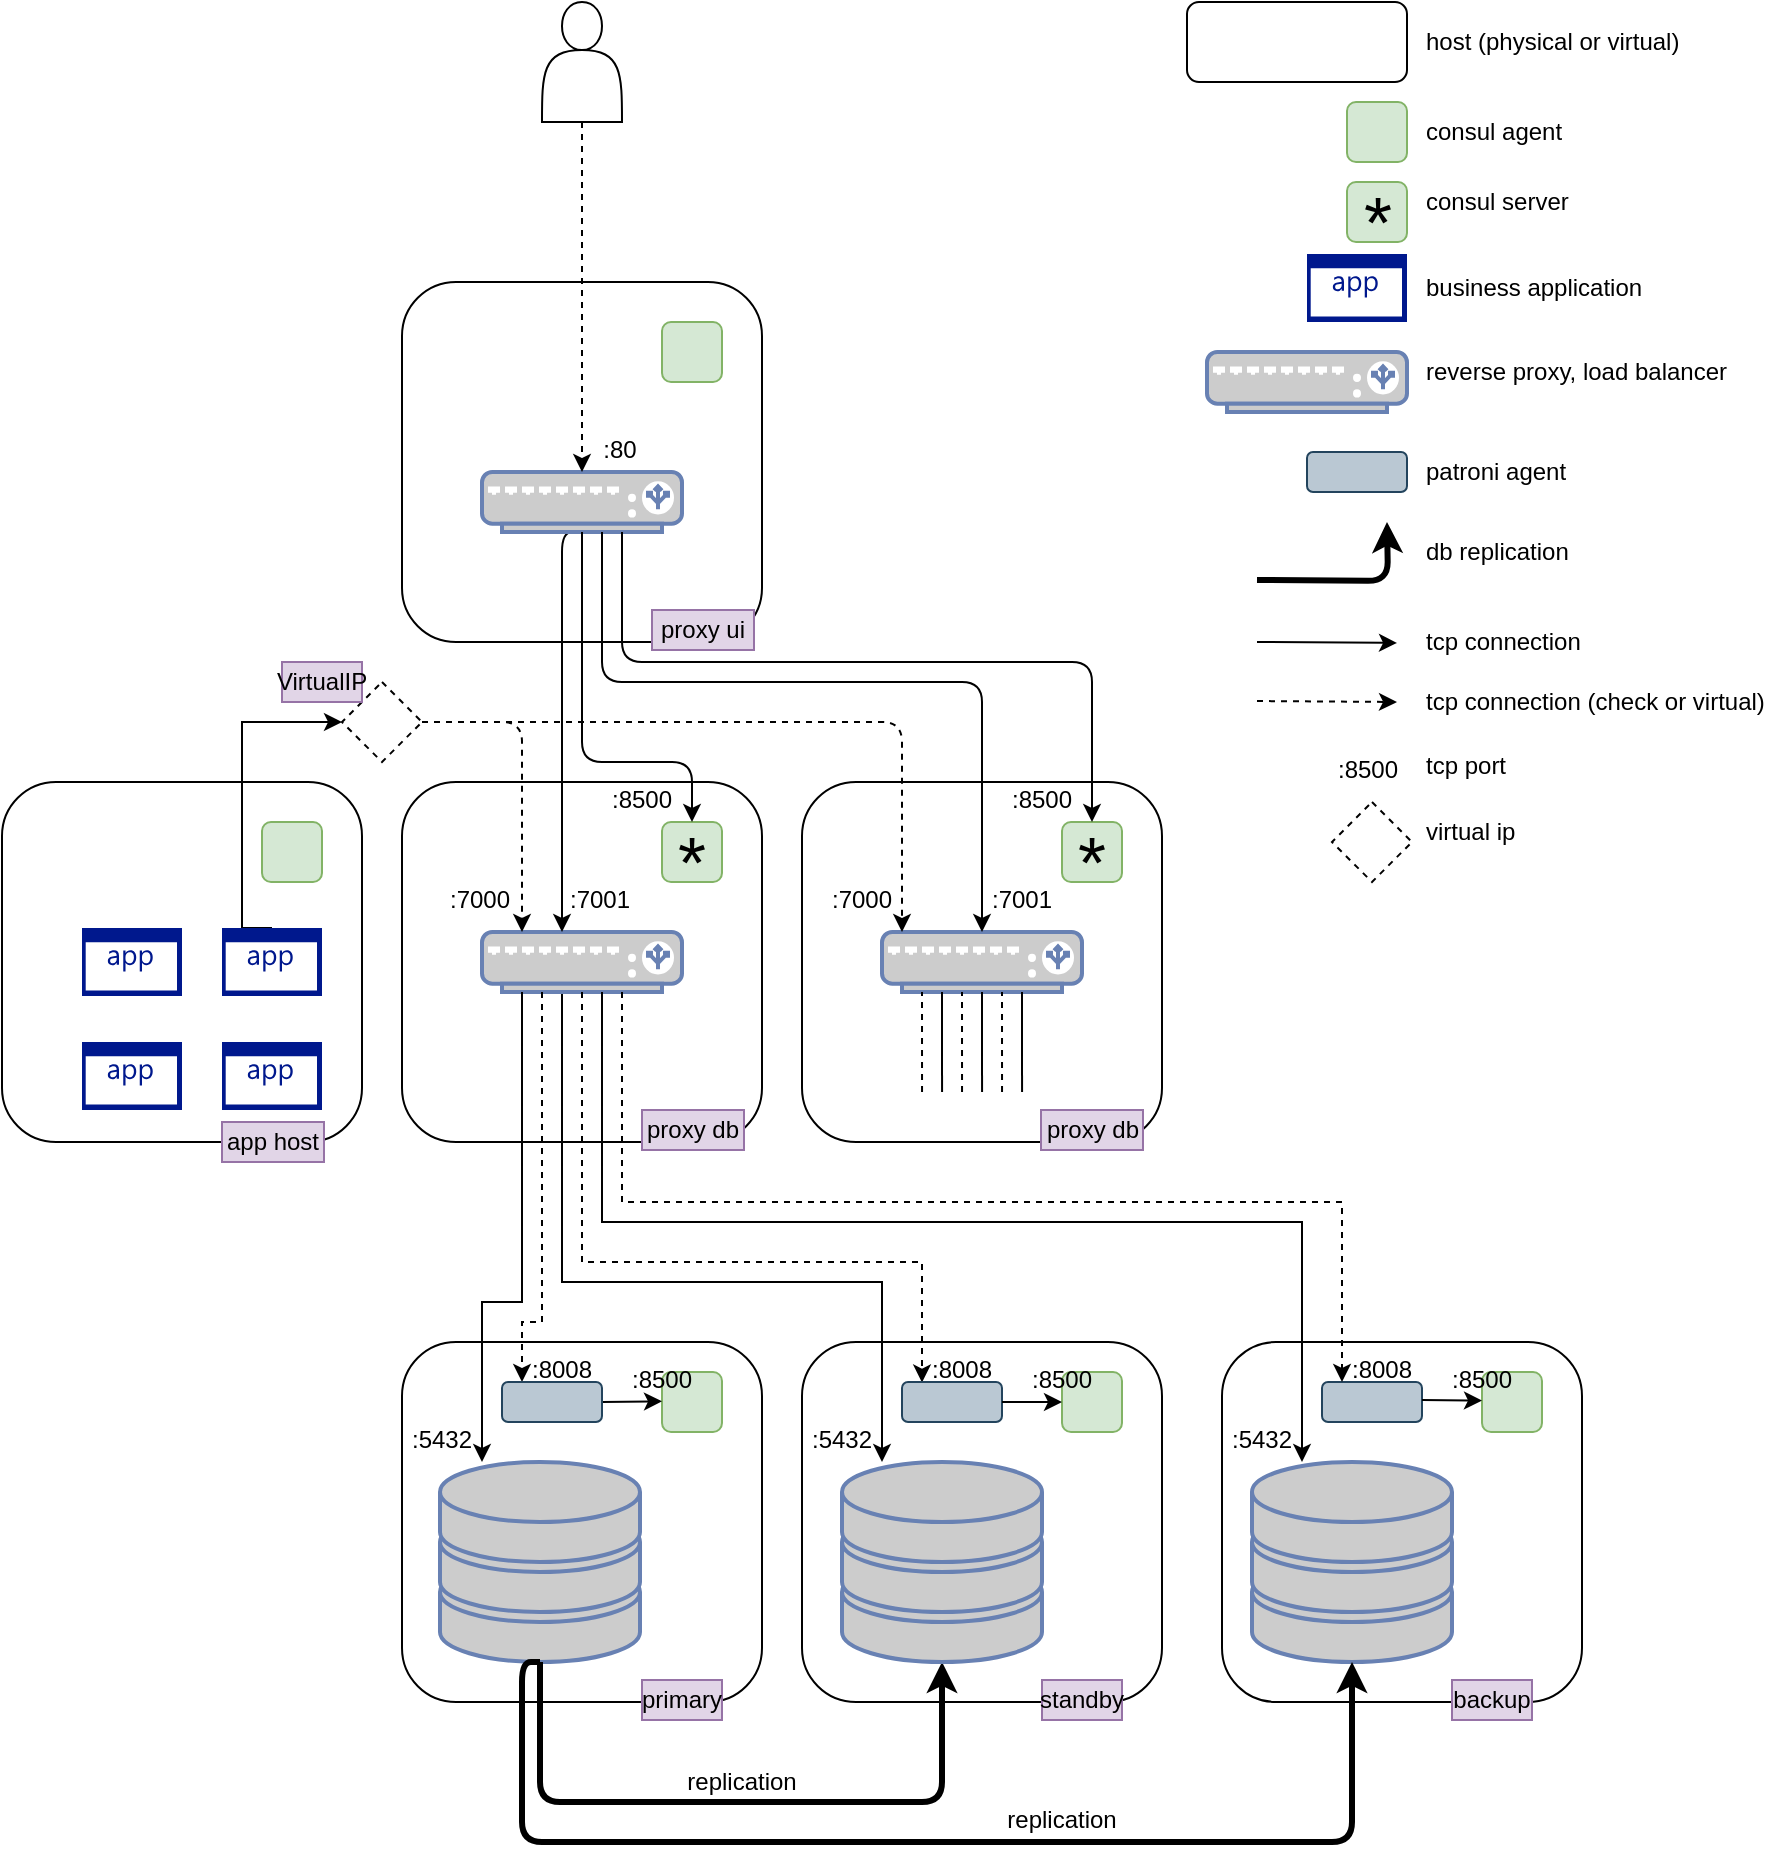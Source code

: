 <mxfile version="13.2.1" type="github">
  <diagram name="Page-1" id="bfe91b75-5d2c-26a0-9c1d-138518896778">
    <mxGraphModel dx="1892" dy="1180" grid="1" gridSize="10" guides="1" tooltips="1" connect="1" arrows="1" fold="1" page="1" pageScale="1" pageWidth="1100" pageHeight="850" background="#ffffff" math="0" shadow="0">
      <root>
        <mxCell id="0" />
        <mxCell id="1" parent="0" />
        <mxCell id="Ll7NFRcKtgWp0UhdgGWS-8" value="" style="rounded=1;whiteSpace=wrap;html=1;" parent="1" vertex="1">
          <mxGeometry x="250" y="440" width="180" height="180" as="geometry" />
        </mxCell>
        <mxCell id="Ll7NFRcKtgWp0UhdgGWS-7" value="" style="rounded=1;whiteSpace=wrap;html=1;" parent="1" vertex="1">
          <mxGeometry x="660" y="720" width="180" height="180" as="geometry" />
        </mxCell>
        <mxCell id="Ll7NFRcKtgWp0UhdgGWS-6" value="" style="rounded=1;whiteSpace=wrap;html=1;" parent="1" vertex="1">
          <mxGeometry x="450" y="720" width="180" height="180" as="geometry" />
        </mxCell>
        <mxCell id="Ll7NFRcKtgWp0UhdgGWS-5" value="" style="rounded=1;whiteSpace=wrap;html=1;" parent="1" vertex="1">
          <mxGeometry x="250" y="720" width="180" height="180" as="geometry" />
        </mxCell>
        <mxCell id="7c3789c024ecab99-57" value="" style="fontColor=#0066CC;verticalAlign=top;verticalLabelPosition=bottom;labelPosition=center;align=center;html=1;fillColor=#CCCCCC;strokeColor=#6881B3;gradientColor=none;gradientDirection=north;strokeWidth=2;shape=mxgraph.networks.storage;rounded=0;shadow=0;comic=0;" parent="1" vertex="1">
          <mxGeometry x="269" y="780" width="100" height="100" as="geometry" />
        </mxCell>
        <mxCell id="7c3789c024ecab99-75" style="edgeStyle=orthogonalEdgeStyle;html=1;labelBackgroundColor=none;endArrow=classic;endFill=1;strokeWidth=3;fontFamily=Verdana;fontSize=28;fontColor=#6881B3;entryX=0.5;entryY=1;entryDx=0;entryDy=0;entryPerimeter=0;exitX=0.5;exitY=1;exitDx=0;exitDy=0;exitPerimeter=0;" parent="1" source="7c3789c024ecab99-57" target="Ll7NFRcKtgWp0UhdgGWS-1" edge="1">
          <mxGeometry relative="1" as="geometry">
            <mxPoint x="1300" y="900" as="targetPoint" />
            <Array as="points">
              <mxPoint x="340" y="950" />
              <mxPoint x="540" y="950" />
            </Array>
            <mxPoint x="830" y="1692" as="sourcePoint" />
          </mxGeometry>
        </mxCell>
        <mxCell id="Ll7NFRcKtgWp0UhdgGWS-1" value="" style="fontColor=#0066CC;verticalAlign=top;verticalLabelPosition=bottom;labelPosition=center;align=center;html=1;fillColor=#CCCCCC;strokeColor=#6881B3;gradientColor=none;gradientDirection=north;strokeWidth=2;shape=mxgraph.networks.storage;rounded=0;shadow=0;comic=0;" parent="1" vertex="1">
          <mxGeometry x="470" y="780" width="100" height="100" as="geometry" />
        </mxCell>
        <mxCell id="Ll7NFRcKtgWp0UhdgGWS-2" value="" style="fontColor=#0066CC;verticalAlign=top;verticalLabelPosition=bottom;labelPosition=center;align=center;html=1;fillColor=#CCCCCC;strokeColor=#6881B3;gradientColor=none;gradientDirection=north;strokeWidth=2;shape=mxgraph.networks.storage;rounded=0;shadow=0;comic=0;" parent="1" vertex="1">
          <mxGeometry x="675" y="780" width="100" height="100" as="geometry" />
        </mxCell>
        <mxCell id="Ll7NFRcKtgWp0UhdgGWS-3" style="edgeStyle=orthogonalEdgeStyle;html=1;labelBackgroundColor=none;endArrow=classic;endFill=1;strokeWidth=3;fontFamily=Verdana;fontSize=28;fontColor=#6881B3;entryX=0.5;entryY=1;entryDx=0;entryDy=0;entryPerimeter=0;exitX=0.5;exitY=1;exitDx=0;exitDy=0;exitPerimeter=0;startArrow=none;startFill=0;" parent="1" source="7c3789c024ecab99-57" target="Ll7NFRcKtgWp0UhdgGWS-2" edge="1">
          <mxGeometry relative="1" as="geometry">
            <mxPoint x="550" y="890" as="targetPoint" />
            <Array as="points">
              <mxPoint x="310" y="880" />
              <mxPoint x="310" y="970" />
              <mxPoint x="725" y="970" />
            </Array>
            <mxPoint x="350" y="890" as="sourcePoint" />
          </mxGeometry>
        </mxCell>
        <mxCell id="Ll7NFRcKtgWp0UhdgGWS-11" value="" style="edgeStyle=orthogonalEdgeStyle;rounded=0;orthogonalLoop=1;jettySize=auto;html=1;startArrow=none;startFill=0;endArrow=classic;endFill=1;" parent="1" source="Ll7NFRcKtgWp0UhdgGWS-4" edge="1">
          <mxGeometry relative="1" as="geometry">
            <mxPoint x="490" y="780" as="targetPoint" />
            <Array as="points">
              <mxPoint x="330" y="690" />
              <mxPoint x="490" y="690" />
            </Array>
          </mxGeometry>
        </mxCell>
        <mxCell id="Ll7NFRcKtgWp0UhdgGWS-4" value="" style="fontColor=#0066CC;verticalAlign=top;verticalLabelPosition=bottom;labelPosition=center;align=center;html=1;outlineConnect=0;fillColor=#CCCCCC;strokeColor=#6881B3;gradientColor=none;gradientDirection=north;strokeWidth=2;shape=mxgraph.networks.load_balancer;" parent="1" vertex="1">
          <mxGeometry x="290" y="515" width="100" height="30" as="geometry" />
        </mxCell>
        <mxCell id="Ll7NFRcKtgWp0UhdgGWS-12" value="" style="rounded=1;whiteSpace=wrap;html=1;" parent="1" vertex="1">
          <mxGeometry x="450" y="440" width="180" height="180" as="geometry" />
        </mxCell>
        <mxCell id="Ll7NFRcKtgWp0UhdgGWS-14" value="" style="edgeStyle=orthogonalEdgeStyle;rounded=0;orthogonalLoop=1;jettySize=auto;html=1;startArrow=none;startFill=0;endArrow=classic;endFill=1;entryX=0.208;entryY=0.016;entryDx=0;entryDy=0;dashed=1;entryPerimeter=0;" parent="1" source="Ll7NFRcKtgWp0UhdgGWS-4" target="Ll7NFRcKtgWp0UhdgGWS-15" edge="1">
          <mxGeometry relative="1" as="geometry">
            <mxPoint x="350.0" y="510" as="sourcePoint" />
            <mxPoint x="520.0" y="790" as="targetPoint" />
            <Array as="points">
              <mxPoint x="340" y="680" />
              <mxPoint x="510" y="680" />
              <mxPoint x="510" y="740" />
            </Array>
          </mxGeometry>
        </mxCell>
        <mxCell id="Ll7NFRcKtgWp0UhdgGWS-15" value="" style="rounded=1;whiteSpace=wrap;html=1;fillColor=#bac8d3;strokeColor=#23445d;" parent="1" vertex="1">
          <mxGeometry x="500" y="740" width="50" height="20" as="geometry" />
        </mxCell>
        <mxCell id="Ll7NFRcKtgWp0UhdgGWS-17" value="" style="rounded=1;whiteSpace=wrap;html=1;fillColor=#d5e8d4;strokeColor=#82b366;" parent="1" vertex="1">
          <mxGeometry x="580" y="735" width="30" height="30" as="geometry" />
        </mxCell>
        <mxCell id="Ll7NFRcKtgWp0UhdgGWS-18" value="" style="rounded=1;whiteSpace=wrap;html=1;fillColor=#d5e8d4;strokeColor=#82b366;" parent="1" vertex="1">
          <mxGeometry x="580" y="460" width="30" height="30" as="geometry" />
        </mxCell>
        <mxCell id="Ll7NFRcKtgWp0UhdgGWS-19" value="" style="rounded=1;whiteSpace=wrap;html=1;fillColor=#d5e8d4;strokeColor=#82b366;" parent="1" vertex="1">
          <mxGeometry x="380" y="460" width="30" height="30" as="geometry" />
        </mxCell>
        <mxCell id="Ll7NFRcKtgWp0UhdgGWS-20" value="" style="rounded=1;whiteSpace=wrap;html=1;fillColor=#d5e8d4;strokeColor=#82b366;" parent="1" vertex="1">
          <mxGeometry x="380" y="735" width="30" height="30" as="geometry" />
        </mxCell>
        <mxCell id="Ll7NFRcKtgWp0UhdgGWS-21" value="" style="rounded=1;whiteSpace=wrap;html=1;fillColor=#d5e8d4;strokeColor=#82b366;" parent="1" vertex="1">
          <mxGeometry x="790" y="735" width="30" height="30" as="geometry" />
        </mxCell>
        <mxCell id="Ll7NFRcKtgWp0UhdgGWS-22" value="" style="endArrow=classic;html=1;exitX=1;exitY=0.5;exitDx=0;exitDy=0;entryX=0;entryY=0.5;entryDx=0;entryDy=0;" parent="1" source="Ll7NFRcKtgWp0UhdgGWS-15" target="Ll7NFRcKtgWp0UhdgGWS-17" edge="1">
          <mxGeometry width="50" height="50" relative="1" as="geometry">
            <mxPoint x="530" y="720" as="sourcePoint" />
            <mxPoint x="580" y="670" as="targetPoint" />
          </mxGeometry>
        </mxCell>
        <mxCell id="Ll7NFRcKtgWp0UhdgGWS-23" value="" style="rounded=1;whiteSpace=wrap;html=1;" parent="1" vertex="1">
          <mxGeometry x="250" y="190" width="180" height="180" as="geometry" />
        </mxCell>
        <mxCell id="Ll7NFRcKtgWp0UhdgGWS-26" style="edgeStyle=orthogonalEdgeStyle;rounded=1;orthogonalLoop=1;jettySize=auto;html=1;exitX=0.5;exitY=1;exitDx=0;exitDy=0;exitPerimeter=0;startArrow=none;startFill=0;endArrow=classic;endFill=1;" parent="1" source="Ll7NFRcKtgWp0UhdgGWS-24" target="Ll7NFRcKtgWp0UhdgGWS-4" edge="1">
          <mxGeometry relative="1" as="geometry">
            <Array as="points">
              <mxPoint x="330" y="315" />
            </Array>
          </mxGeometry>
        </mxCell>
        <mxCell id="Ll7NFRcKtgWp0UhdgGWS-24" value="" style="fontColor=#0066CC;verticalAlign=top;verticalLabelPosition=bottom;labelPosition=center;align=center;html=1;outlineConnect=0;fillColor=#CCCCCC;strokeColor=#6881B3;gradientColor=none;gradientDirection=north;strokeWidth=2;shape=mxgraph.networks.load_balancer;" parent="1" vertex="1">
          <mxGeometry x="290" y="285" width="100" height="30" as="geometry" />
        </mxCell>
        <mxCell id="Ll7NFRcKtgWp0UhdgGWS-25" value="" style="rounded=1;whiteSpace=wrap;html=1;fillColor=#d5e8d4;strokeColor=#82b366;" parent="1" vertex="1">
          <mxGeometry x="380" y="210" width="30" height="30" as="geometry" />
        </mxCell>
        <mxCell id="Ll7NFRcKtgWp0UhdgGWS-27" style="edgeStyle=orthogonalEdgeStyle;rounded=1;orthogonalLoop=1;jettySize=auto;html=1;startArrow=none;startFill=0;endArrow=classic;endFill=1;entryX=0.5;entryY=0;entryDx=0;entryDy=0;" parent="1" source="Ll7NFRcKtgWp0UhdgGWS-24" target="Ll7NFRcKtgWp0UhdgGWS-19" edge="1">
          <mxGeometry relative="1" as="geometry">
            <mxPoint x="350" y="325" as="sourcePoint" />
            <mxPoint x="350" y="545" as="targetPoint" />
            <Array as="points">
              <mxPoint x="340" y="430" />
              <mxPoint x="395" y="430" />
            </Array>
          </mxGeometry>
        </mxCell>
        <mxCell id="Ll7NFRcKtgWp0UhdgGWS-28" style="edgeStyle=orthogonalEdgeStyle;rounded=1;orthogonalLoop=1;jettySize=auto;html=1;startArrow=none;startFill=0;endArrow=classic;endFill=1;entryX=0.5;entryY=0;entryDx=0;entryDy=0;" parent="1" source="Ll7NFRcKtgWp0UhdgGWS-24" target="Ll7NFRcKtgWp0UhdgGWS-18" edge="1">
          <mxGeometry relative="1" as="geometry">
            <mxPoint x="350.059" y="325" as="sourcePoint" />
            <mxPoint x="405" y="470" as="targetPoint" />
            <Array as="points">
              <mxPoint x="360" y="380" />
              <mxPoint x="595" y="380" />
            </Array>
          </mxGeometry>
        </mxCell>
        <mxCell id="Ll7NFRcKtgWp0UhdgGWS-30" value="" style="rounded=1;whiteSpace=wrap;html=1;fillColor=#bac8d3;strokeColor=#23445d;" parent="1" vertex="1">
          <mxGeometry x="710" y="740" width="50" height="20" as="geometry" />
        </mxCell>
        <mxCell id="Ll7NFRcKtgWp0UhdgGWS-31" value="" style="edgeStyle=orthogonalEdgeStyle;rounded=0;orthogonalLoop=1;jettySize=auto;html=1;startArrow=none;startFill=0;endArrow=classic;endFill=1;dashed=1;" parent="1" source="Ll7NFRcKtgWp0UhdgGWS-4" edge="1">
          <mxGeometry relative="1" as="geometry">
            <mxPoint x="370" y="575" as="sourcePoint" />
            <mxPoint x="310" y="740" as="targetPoint" />
            <Array as="points">
              <mxPoint x="320" y="710" />
              <mxPoint x="310" y="710" />
              <mxPoint x="310" y="740" />
            </Array>
          </mxGeometry>
        </mxCell>
        <mxCell id="Ll7NFRcKtgWp0UhdgGWS-32" value="" style="edgeStyle=orthogonalEdgeStyle;rounded=0;orthogonalLoop=1;jettySize=auto;html=1;startArrow=none;startFill=0;endArrow=classic;endFill=1;" parent="1" source="Ll7NFRcKtgWp0UhdgGWS-4" edge="1">
          <mxGeometry relative="1" as="geometry">
            <mxPoint x="320" y="575" as="sourcePoint" />
            <mxPoint x="290" y="780" as="targetPoint" />
            <Array as="points">
              <mxPoint x="310" y="700" />
              <mxPoint x="290" y="700" />
            </Array>
          </mxGeometry>
        </mxCell>
        <mxCell id="Ll7NFRcKtgWp0UhdgGWS-33" value="" style="edgeStyle=orthogonalEdgeStyle;rounded=0;orthogonalLoop=1;jettySize=auto;html=1;startArrow=none;startFill=0;endArrow=classic;endFill=1;dashed=1;" parent="1" source="Ll7NFRcKtgWp0UhdgGWS-4" edge="1">
          <mxGeometry relative="1" as="geometry">
            <mxPoint x="350" y="575" as="sourcePoint" />
            <mxPoint x="720" y="740" as="targetPoint" />
            <Array as="points">
              <mxPoint x="360" y="650" />
              <mxPoint x="720" y="650" />
            </Array>
          </mxGeometry>
        </mxCell>
        <mxCell id="Ll7NFRcKtgWp0UhdgGWS-34" value="" style="edgeStyle=orthogonalEdgeStyle;rounded=0;orthogonalLoop=1;jettySize=auto;html=1;startArrow=none;startFill=0;endArrow=classic;endFill=1;" parent="1" source="Ll7NFRcKtgWp0UhdgGWS-4" edge="1">
          <mxGeometry relative="1" as="geometry">
            <mxPoint x="360" y="575" as="sourcePoint" />
            <mxPoint x="700" y="780" as="targetPoint" />
            <Array as="points">
              <mxPoint x="350" y="660" />
              <mxPoint x="700" y="660" />
            </Array>
          </mxGeometry>
        </mxCell>
        <mxCell id="Ll7NFRcKtgWp0UhdgGWS-35" value="" style="fontColor=#0066CC;verticalAlign=top;verticalLabelPosition=bottom;labelPosition=center;align=center;html=1;outlineConnect=0;fillColor=#CCCCCC;strokeColor=#6881B3;gradientColor=none;gradientDirection=north;strokeWidth=2;shape=mxgraph.networks.load_balancer;" parent="1" vertex="1">
          <mxGeometry x="490" y="515" width="100" height="30" as="geometry" />
        </mxCell>
        <mxCell id="Ll7NFRcKtgWp0UhdgGWS-36" style="edgeStyle=orthogonalEdgeStyle;rounded=1;orthogonalLoop=1;jettySize=auto;html=1;startArrow=none;startFill=0;endArrow=classic;endFill=1;" parent="1" source="Ll7NFRcKtgWp0UhdgGWS-24" edge="1">
          <mxGeometry relative="1" as="geometry">
            <mxPoint x="370" y="325" as="sourcePoint" />
            <mxPoint x="540" y="515" as="targetPoint" />
            <Array as="points">
              <mxPoint x="350" y="390" />
              <mxPoint x="540" y="390" />
              <mxPoint x="540" y="515" />
            </Array>
          </mxGeometry>
        </mxCell>
        <mxCell id="Ll7NFRcKtgWp0UhdgGWS-37" value="" style="rounded=1;whiteSpace=wrap;html=1;fillColor=#d5e8d4;strokeColor=#82b366;" parent="1" vertex="1">
          <mxGeometry x="722.5" y="100" width="30" height="30" as="geometry" />
        </mxCell>
        <mxCell id="Ll7NFRcKtgWp0UhdgGWS-38" value="*" style="text;html=1;strokeColor=none;fillColor=none;align=center;verticalAlign=middle;whiteSpace=wrap;rounded=0;fontSize=36;" parent="1" vertex="1">
          <mxGeometry x="375" y="470" width="40" height="20" as="geometry" />
        </mxCell>
        <mxCell id="Ll7NFRcKtgWp0UhdgGWS-39" value="*" style="text;html=1;strokeColor=none;fillColor=none;align=center;verticalAlign=middle;whiteSpace=wrap;rounded=0;fontSize=36;" parent="1" vertex="1">
          <mxGeometry x="575" y="470" width="40" height="20" as="geometry" />
        </mxCell>
        <mxCell id="Ll7NFRcKtgWp0UhdgGWS-40" value="" style="rounded=1;whiteSpace=wrap;html=1;fillColor=#d5e8d4;strokeColor=#82b366;" parent="1" vertex="1">
          <mxGeometry x="722.5" y="140" width="30" height="30" as="geometry" />
        </mxCell>
        <mxCell id="Ll7NFRcKtgWp0UhdgGWS-41" value="*" style="text;html=1;strokeColor=none;fillColor=none;align=center;verticalAlign=middle;whiteSpace=wrap;rounded=0;fontSize=36;" parent="1" vertex="1">
          <mxGeometry x="717.5" y="150" width="40" height="20" as="geometry" />
        </mxCell>
        <mxCell id="Ll7NFRcKtgWp0UhdgGWS-42" value="" style="fontColor=#0066CC;verticalAlign=top;verticalLabelPosition=bottom;labelPosition=center;align=center;html=1;outlineConnect=0;fillColor=#CCCCCC;strokeColor=#6881B3;gradientColor=none;gradientDirection=north;strokeWidth=2;shape=mxgraph.networks.load_balancer;" parent="1" vertex="1">
          <mxGeometry x="652.5" y="225" width="100" height="30" as="geometry" />
        </mxCell>
        <mxCell id="Ll7NFRcKtgWp0UhdgGWS-43" value="" style="rounded=1;whiteSpace=wrap;html=1;fillColor=#bac8d3;strokeColor=#23445d;" parent="1" vertex="1">
          <mxGeometry x="702.5" y="275" width="50" height="20" as="geometry" />
        </mxCell>
        <mxCell id="Ll7NFRcKtgWp0UhdgGWS-45" value="&lt;font style=&quot;font-size: 12px&quot;&gt;:5432&lt;/font&gt;" style="text;html=1;strokeColor=none;fillColor=none;align=center;verticalAlign=middle;whiteSpace=wrap;rounded=0;fontSize=36;" parent="1" vertex="1">
          <mxGeometry x="250" y="750" width="40" height="20" as="geometry" />
        </mxCell>
        <mxCell id="Ll7NFRcKtgWp0UhdgGWS-46" value="&lt;font style=&quot;font-size: 12px&quot;&gt;:8008&lt;/font&gt;" style="text;html=1;strokeColor=none;fillColor=none;align=center;verticalAlign=middle;whiteSpace=wrap;rounded=0;fontSize=36;" parent="1" vertex="1">
          <mxGeometry x="310" y="715" width="40" height="20" as="geometry" />
        </mxCell>
        <mxCell id="Ll7NFRcKtgWp0UhdgGWS-47" value="&lt;font style=&quot;font-size: 12px&quot;&gt;:7000&lt;/font&gt;" style="text;html=1;strokeColor=none;fillColor=none;align=center;verticalAlign=middle;whiteSpace=wrap;rounded=0;fontSize=36;" parent="1" vertex="1">
          <mxGeometry x="269" y="480" width="40" height="20" as="geometry" />
        </mxCell>
        <mxCell id="Ll7NFRcKtgWp0UhdgGWS-48" value="&lt;font style=&quot;font-size: 12px&quot;&gt;:8500&lt;/font&gt;" style="text;html=1;strokeColor=none;fillColor=none;align=center;verticalAlign=middle;whiteSpace=wrap;rounded=0;fontSize=36;" parent="1" vertex="1">
          <mxGeometry x="350" y="425" width="40" height="30" as="geometry" />
        </mxCell>
        <mxCell id="Ll7NFRcKtgWp0UhdgGWS-49" value="&lt;font style=&quot;font-size: 12px&quot;&gt;:8500&lt;/font&gt;" style="text;html=1;strokeColor=none;fillColor=none;align=center;verticalAlign=middle;whiteSpace=wrap;rounded=0;fontSize=36;" parent="1" vertex="1">
          <mxGeometry x="560" y="720" width="40" height="20" as="geometry" />
        </mxCell>
        <mxCell id="Ll7NFRcKtgWp0UhdgGWS-51" style="edgeStyle=orthogonalEdgeStyle;rounded=0;orthogonalLoop=1;jettySize=auto;html=1;exitX=0.5;exitY=1;exitDx=0;exitDy=0;entryX=0.5;entryY=0;entryDx=0;entryDy=0;entryPerimeter=0;dashed=1;startArrow=none;startFill=0;endArrow=classic;endFill=1;fontSize=36;" parent="1" source="Ll7NFRcKtgWp0UhdgGWS-50" target="Ll7NFRcKtgWp0UhdgGWS-24" edge="1">
          <mxGeometry relative="1" as="geometry" />
        </mxCell>
        <mxCell id="Ll7NFRcKtgWp0UhdgGWS-50" value="" style="shape=actor;whiteSpace=wrap;html=1;fontSize=36;" parent="1" vertex="1">
          <mxGeometry x="320" y="50" width="40" height="60" as="geometry" />
        </mxCell>
        <mxCell id="Ll7NFRcKtgWp0UhdgGWS-52" value="&lt;font style=&quot;font-size: 12px&quot;&gt;:80&lt;/font&gt;" style="text;html=1;strokeColor=none;fillColor=none;align=center;verticalAlign=middle;whiteSpace=wrap;rounded=0;fontSize=36;" parent="1" vertex="1">
          <mxGeometry x="339" y="255" width="40" height="20" as="geometry" />
        </mxCell>
        <mxCell id="Ll7NFRcKtgWp0UhdgGWS-53" value="&lt;font style=&quot;font-size: 12px&quot;&gt;:7000&lt;/font&gt;" style="text;html=1;strokeColor=none;fillColor=none;align=center;verticalAlign=middle;whiteSpace=wrap;rounded=0;fontSize=36;" parent="1" vertex="1">
          <mxGeometry x="460" y="480" width="40" height="20" as="geometry" />
        </mxCell>
        <mxCell id="Ll7NFRcKtgWp0UhdgGWS-54" value="&lt;font style=&quot;font-size: 12px&quot;&gt;:8500&lt;/font&gt;" style="text;html=1;strokeColor=none;fillColor=none;align=center;verticalAlign=middle;whiteSpace=wrap;rounded=0;fontSize=36;" parent="1" vertex="1">
          <mxGeometry x="550" y="425" width="40" height="30" as="geometry" />
        </mxCell>
        <mxCell id="Ll7NFRcKtgWp0UhdgGWS-55" value="" style="endArrow=none;html=1;fontSize=36;exitX=0.389;exitY=0.861;exitDx=0;exitDy=0;exitPerimeter=0;" parent="1" source="Ll7NFRcKtgWp0UhdgGWS-12" edge="1">
          <mxGeometry width="50" height="50" relative="1" as="geometry">
            <mxPoint x="470" y="595" as="sourcePoint" />
            <mxPoint x="520" y="545" as="targetPoint" />
          </mxGeometry>
        </mxCell>
        <mxCell id="Ll7NFRcKtgWp0UhdgGWS-56" value="" style="endArrow=none;html=1;dashed=1;fontSize=36;exitX=0.389;exitY=0.861;exitDx=0;exitDy=0;exitPerimeter=0;" parent="1" edge="1">
          <mxGeometry width="50" height="50" relative="1" as="geometry">
            <mxPoint x="530.02" y="594.98" as="sourcePoint" />
            <mxPoint x="530" y="545" as="targetPoint" />
          </mxGeometry>
        </mxCell>
        <mxCell id="Ll7NFRcKtgWp0UhdgGWS-57" value="" style="endArrow=none;html=1;dashed=1;fontSize=36;exitX=0.389;exitY=0.861;exitDx=0;exitDy=0;exitPerimeter=0;" parent="1" edge="1">
          <mxGeometry width="50" height="50" relative="1" as="geometry">
            <mxPoint x="510.02" y="594.98" as="sourcePoint" />
            <mxPoint x="510" y="545" as="targetPoint" />
          </mxGeometry>
        </mxCell>
        <mxCell id="Ll7NFRcKtgWp0UhdgGWS-58" value="" style="endArrow=none;html=1;fontSize=36;exitX=0.389;exitY=0.861;exitDx=0;exitDy=0;exitPerimeter=0;" parent="1" edge="1">
          <mxGeometry width="50" height="50" relative="1" as="geometry">
            <mxPoint x="540.02" y="594.98" as="sourcePoint" />
            <mxPoint x="540" y="545" as="targetPoint" />
          </mxGeometry>
        </mxCell>
        <mxCell id="Ll7NFRcKtgWp0UhdgGWS-59" value="" style="endArrow=none;html=1;dashed=1;fontSize=36;exitX=0.389;exitY=0.861;exitDx=0;exitDy=0;exitPerimeter=0;" parent="1" edge="1">
          <mxGeometry width="50" height="50" relative="1" as="geometry">
            <mxPoint x="550.02" y="594.98" as="sourcePoint" />
            <mxPoint x="550" y="545" as="targetPoint" />
          </mxGeometry>
        </mxCell>
        <mxCell id="Ll7NFRcKtgWp0UhdgGWS-60" value="" style="endArrow=none;html=1;fontSize=36;exitX=0.389;exitY=0.861;exitDx=0;exitDy=0;exitPerimeter=0;" parent="1" edge="1">
          <mxGeometry width="50" height="50" relative="1" as="geometry">
            <mxPoint x="560.02" y="594.98" as="sourcePoint" />
            <mxPoint x="560" y="545" as="targetPoint" />
          </mxGeometry>
        </mxCell>
        <mxCell id="Ll7NFRcKtgWp0UhdgGWS-61" value="&lt;font style=&quot;font-size: 12px&quot;&gt;:8008&lt;/font&gt;" style="text;html=1;strokeColor=none;fillColor=none;align=center;verticalAlign=middle;whiteSpace=wrap;rounded=0;fontSize=36;" parent="1" vertex="1">
          <mxGeometry x="510" y="715" width="40" height="20" as="geometry" />
        </mxCell>
        <mxCell id="Ll7NFRcKtgWp0UhdgGWS-62" value="&lt;font style=&quot;font-size: 12px&quot;&gt;:8008&lt;/font&gt;" style="text;html=1;strokeColor=none;fillColor=none;align=center;verticalAlign=middle;whiteSpace=wrap;rounded=0;fontSize=36;" parent="1" vertex="1">
          <mxGeometry x="720" y="715" width="40" height="20" as="geometry" />
        </mxCell>
        <mxCell id="Ll7NFRcKtgWp0UhdgGWS-63" value="&lt;font style=&quot;font-size: 12px&quot;&gt;:5432&lt;/font&gt;" style="text;html=1;strokeColor=none;fillColor=none;align=center;verticalAlign=middle;whiteSpace=wrap;rounded=0;fontSize=36;" parent="1" vertex="1">
          <mxGeometry x="450" y="750" width="40" height="20" as="geometry" />
        </mxCell>
        <mxCell id="Ll7NFRcKtgWp0UhdgGWS-64" value="&lt;font style=&quot;font-size: 12px&quot;&gt;:5432&lt;/font&gt;" style="text;html=1;strokeColor=none;fillColor=none;align=center;verticalAlign=middle;whiteSpace=wrap;rounded=0;fontSize=36;" parent="1" vertex="1">
          <mxGeometry x="660" y="750" width="40" height="20" as="geometry" />
        </mxCell>
        <mxCell id="Ll7NFRcKtgWp0UhdgGWS-65" value="&lt;font style=&quot;font-size: 12px&quot;&gt;:8500&lt;/font&gt;" style="text;html=1;strokeColor=none;fillColor=none;align=center;verticalAlign=middle;whiteSpace=wrap;rounded=0;fontSize=36;" parent="1" vertex="1">
          <mxGeometry x="360" y="720" width="40" height="20" as="geometry" />
        </mxCell>
        <mxCell id="Ll7NFRcKtgWp0UhdgGWS-66" value="&lt;font style=&quot;font-size: 12px&quot;&gt;:8500&lt;/font&gt;" style="text;html=1;strokeColor=none;fillColor=none;align=center;verticalAlign=middle;whiteSpace=wrap;rounded=0;fontSize=36;" parent="1" vertex="1">
          <mxGeometry x="770" y="720" width="40" height="20" as="geometry" />
        </mxCell>
        <mxCell id="Ll7NFRcKtgWp0UhdgGWS-67" value="" style="endArrow=classic;html=1;exitX=1;exitY=0.5;exitDx=0;exitDy=0;entryX=0;entryY=0.5;entryDx=0;entryDy=0;" parent="1" source="Ll7NFRcKtgWp0UhdgGWS-29" edge="1">
          <mxGeometry width="50" height="50" relative="1" as="geometry">
            <mxPoint x="320" y="749.66" as="sourcePoint" />
            <mxPoint x="380" y="749.66" as="targetPoint" />
          </mxGeometry>
        </mxCell>
        <mxCell id="Ll7NFRcKtgWp0UhdgGWS-68" value="" style="endArrow=classic;html=1;entryX=0;entryY=0.5;entryDx=0;entryDy=0;" parent="1" edge="1">
          <mxGeometry width="50" height="50" relative="1" as="geometry">
            <mxPoint x="760" y="749" as="sourcePoint" />
            <mxPoint x="790" y="749.31" as="targetPoint" />
          </mxGeometry>
        </mxCell>
        <mxCell id="Ll7NFRcKtgWp0UhdgGWS-29" value="" style="rounded=1;whiteSpace=wrap;html=1;fillColor=#bac8d3;strokeColor=#23445d;" parent="1" vertex="1">
          <mxGeometry x="300" y="740" width="50" height="20" as="geometry" />
        </mxCell>
        <mxCell id="Ll7NFRcKtgWp0UhdgGWS-70" style="edgeStyle=orthogonalEdgeStyle;html=1;labelBackgroundColor=none;endArrow=classic;endFill=1;strokeWidth=3;fontFamily=Verdana;fontSize=28;fontColor=#6881B3;" parent="1" edge="1">
          <mxGeometry relative="1" as="geometry">
            <mxPoint x="742.5" y="310" as="targetPoint" />
            <mxPoint x="677.5" y="339" as="sourcePoint" />
          </mxGeometry>
        </mxCell>
        <mxCell id="Ll7NFRcKtgWp0UhdgGWS-71" value="" style="endArrow=classic;html=1;strokeWidth=1;fontSize=36;" parent="1" edge="1">
          <mxGeometry width="50" height="50" relative="1" as="geometry">
            <mxPoint x="677.5" y="370" as="sourcePoint" />
            <mxPoint x="747.5" y="370.48" as="targetPoint" />
          </mxGeometry>
        </mxCell>
        <mxCell id="Ll7NFRcKtgWp0UhdgGWS-72" value="" style="endArrow=classic;html=1;strokeWidth=1;fontSize=36;dashed=1;" parent="1" edge="1">
          <mxGeometry width="50" height="50" relative="1" as="geometry">
            <mxPoint x="677.5" y="399.52" as="sourcePoint" />
            <mxPoint x="747.5" y="400" as="targetPoint" />
          </mxGeometry>
        </mxCell>
        <mxCell id="Ll7NFRcKtgWp0UhdgGWS-73" value="&lt;font style=&quot;font-size: 12px&quot;&gt;:8500&lt;/font&gt;" style="text;html=1;strokeColor=none;fillColor=none;align=center;verticalAlign=middle;whiteSpace=wrap;rounded=0;fontSize=36;" parent="1" vertex="1">
          <mxGeometry x="712.5" y="410" width="40" height="30" as="geometry" />
        </mxCell>
        <mxCell id="i6Yz9w69S7k_bQLnVukU-1" value="" style="rounded=1;whiteSpace=wrap;html=1;" vertex="1" parent="1">
          <mxGeometry x="50" y="440" width="180" height="180" as="geometry" />
        </mxCell>
        <mxCell id="i6Yz9w69S7k_bQLnVukU-3" value="" style="rounded=1;whiteSpace=wrap;html=1;fillColor=#d5e8d4;strokeColor=#82b366;" vertex="1" parent="1">
          <mxGeometry x="180" y="460" width="30" height="30" as="geometry" />
        </mxCell>
        <mxCell id="i6Yz9w69S7k_bQLnVukU-9" style="edgeStyle=orthogonalEdgeStyle;rounded=0;orthogonalLoop=1;jettySize=auto;html=1;exitX=0.5;exitY=0;exitDx=0;exitDy=0;exitPerimeter=0;entryX=0;entryY=0.5;entryDx=0;entryDy=0;" edge="1" parent="1" source="i6Yz9w69S7k_bQLnVukU-5" target="i6Yz9w69S7k_bQLnVukU-21">
          <mxGeometry relative="1" as="geometry">
            <Array as="points">
              <mxPoint x="170" y="513" />
              <mxPoint x="170" y="410" />
            </Array>
          </mxGeometry>
        </mxCell>
        <mxCell id="i6Yz9w69S7k_bQLnVukU-5" value="" style="aspect=fixed;pointerEvents=1;shadow=0;dashed=0;html=1;strokeColor=none;labelPosition=center;verticalLabelPosition=bottom;verticalAlign=top;align=center;fillColor=#00188D;shape=mxgraph.mscae.enterprise.application" vertex="1" parent="1">
          <mxGeometry x="160" y="513" width="50" height="34" as="geometry" />
        </mxCell>
        <mxCell id="i6Yz9w69S7k_bQLnVukU-6" value="" style="aspect=fixed;pointerEvents=1;shadow=0;dashed=0;html=1;strokeColor=none;labelPosition=center;verticalLabelPosition=bottom;verticalAlign=top;align=center;fillColor=#00188D;shape=mxgraph.mscae.enterprise.application" vertex="1" parent="1">
          <mxGeometry x="90" y="513" width="50" height="34" as="geometry" />
        </mxCell>
        <mxCell id="i6Yz9w69S7k_bQLnVukU-7" value="" style="aspect=fixed;pointerEvents=1;shadow=0;dashed=0;html=1;strokeColor=none;labelPosition=center;verticalLabelPosition=bottom;verticalAlign=top;align=center;fillColor=#00188D;shape=mxgraph.mscae.enterprise.application" vertex="1" parent="1">
          <mxGeometry x="90" y="570" width="50" height="34" as="geometry" />
        </mxCell>
        <mxCell id="i6Yz9w69S7k_bQLnVukU-8" value="" style="aspect=fixed;pointerEvents=1;shadow=0;dashed=0;html=1;strokeColor=none;labelPosition=center;verticalLabelPosition=bottom;verticalAlign=top;align=center;fillColor=#00188D;shape=mxgraph.mscae.enterprise.application" vertex="1" parent="1">
          <mxGeometry x="160" y="570" width="50" height="34" as="geometry" />
        </mxCell>
        <mxCell id="i6Yz9w69S7k_bQLnVukU-10" value="&lt;font style=&quot;font-size: 12px&quot;&gt;:7001&lt;/font&gt;" style="text;html=1;strokeColor=none;fillColor=none;align=center;verticalAlign=middle;whiteSpace=wrap;rounded=0;fontSize=36;" vertex="1" parent="1">
          <mxGeometry x="329" y="480" width="40" height="20" as="geometry" />
        </mxCell>
        <mxCell id="i6Yz9w69S7k_bQLnVukU-11" value="replication" style="text;html=1;strokeColor=none;fillColor=none;align=center;verticalAlign=middle;whiteSpace=wrap;rounded=0;" vertex="1" parent="1">
          <mxGeometry x="400" y="930" width="40" height="20" as="geometry" />
        </mxCell>
        <mxCell id="i6Yz9w69S7k_bQLnVukU-12" value="replication" style="text;html=1;strokeColor=none;fillColor=none;align=center;verticalAlign=middle;whiteSpace=wrap;rounded=0;" vertex="1" parent="1">
          <mxGeometry x="560" y="949" width="40" height="20" as="geometry" />
        </mxCell>
        <mxCell id="i6Yz9w69S7k_bQLnVukU-13" value="primary" style="text;html=1;strokeColor=#9673a6;fillColor=#e1d5e7;align=center;verticalAlign=middle;whiteSpace=wrap;rounded=0;" vertex="1" parent="1">
          <mxGeometry x="370" y="889" width="40" height="20" as="geometry" />
        </mxCell>
        <mxCell id="i6Yz9w69S7k_bQLnVukU-14" value="standby" style="text;html=1;strokeColor=#9673a6;fillColor=#e1d5e7;align=center;verticalAlign=middle;whiteSpace=wrap;rounded=0;" vertex="1" parent="1">
          <mxGeometry x="570" y="889" width="40" height="20" as="geometry" />
        </mxCell>
        <mxCell id="i6Yz9w69S7k_bQLnVukU-17" value="backup" style="text;html=1;strokeColor=#9673a6;fillColor=#e1d5e7;align=center;verticalAlign=middle;whiteSpace=wrap;rounded=0;" vertex="1" parent="1">
          <mxGeometry x="775" y="889" width="40" height="20" as="geometry" />
        </mxCell>
        <mxCell id="i6Yz9w69S7k_bQLnVukU-18" value="proxy db" style="text;html=1;strokeColor=#9673a6;fillColor=#e1d5e7;align=center;verticalAlign=middle;whiteSpace=wrap;rounded=0;" vertex="1" parent="1">
          <mxGeometry x="370" y="604" width="51" height="20" as="geometry" />
        </mxCell>
        <mxCell id="i6Yz9w69S7k_bQLnVukU-19" value="proxy db" style="text;html=1;strokeColor=#9673a6;fillColor=#e1d5e7;align=center;verticalAlign=middle;whiteSpace=wrap;rounded=0;" vertex="1" parent="1">
          <mxGeometry x="569.5" y="604" width="51" height="20" as="geometry" />
        </mxCell>
        <mxCell id="i6Yz9w69S7k_bQLnVukU-20" value="proxy ui" style="text;html=1;strokeColor=#9673a6;fillColor=#e1d5e7;align=center;verticalAlign=middle;whiteSpace=wrap;rounded=0;" vertex="1" parent="1">
          <mxGeometry x="375" y="354" width="51" height="20" as="geometry" />
        </mxCell>
        <mxCell id="i6Yz9w69S7k_bQLnVukU-23" style="edgeStyle=orthogonalEdgeStyle;rounded=1;orthogonalLoop=1;jettySize=auto;html=1;exitX=1;exitY=0.5;exitDx=0;exitDy=0;dashed=1;" edge="1" parent="1" source="i6Yz9w69S7k_bQLnVukU-21" target="Ll7NFRcKtgWp0UhdgGWS-4">
          <mxGeometry relative="1" as="geometry">
            <Array as="points">
              <mxPoint x="310" y="410" />
            </Array>
          </mxGeometry>
        </mxCell>
        <mxCell id="i6Yz9w69S7k_bQLnVukU-21" value="" style="rhombus;whiteSpace=wrap;html=1;fillColor=#ffffff;dashed=1;" vertex="1" parent="1">
          <mxGeometry x="220" y="390" width="40" height="40" as="geometry" />
        </mxCell>
        <mxCell id="i6Yz9w69S7k_bQLnVukU-24" style="edgeStyle=orthogonalEdgeStyle;rounded=1;orthogonalLoop=1;jettySize=auto;html=1;exitX=1;exitY=0.5;exitDx=0;exitDy=0;dashed=1;" edge="1" parent="1" source="i6Yz9w69S7k_bQLnVukU-21" target="Ll7NFRcKtgWp0UhdgGWS-35">
          <mxGeometry relative="1" as="geometry">
            <mxPoint x="270" y="420" as="sourcePoint" />
            <mxPoint x="320.029" y="525" as="targetPoint" />
            <Array as="points">
              <mxPoint x="500" y="410" />
            </Array>
          </mxGeometry>
        </mxCell>
        <mxCell id="i6Yz9w69S7k_bQLnVukU-26" value="&lt;font style=&quot;font-size: 12px&quot;&gt;:7001&lt;/font&gt;" style="text;html=1;strokeColor=none;fillColor=none;align=center;verticalAlign=middle;whiteSpace=wrap;rounded=0;fontSize=36;" vertex="1" parent="1">
          <mxGeometry x="540" y="480" width="40" height="20" as="geometry" />
        </mxCell>
        <mxCell id="i6Yz9w69S7k_bQLnVukU-27" value="app host" style="text;html=1;strokeColor=#9673a6;fillColor=#e1d5e7;align=center;verticalAlign=middle;whiteSpace=wrap;rounded=0;" vertex="1" parent="1">
          <mxGeometry x="160" y="610" width="51" height="20" as="geometry" />
        </mxCell>
        <mxCell id="i6Yz9w69S7k_bQLnVukU-28" value="VirtualIP" style="text;html=1;strokeColor=#9673a6;fillColor=#e1d5e7;align=center;verticalAlign=middle;whiteSpace=wrap;rounded=0;" vertex="1" parent="1">
          <mxGeometry x="190" y="380" width="40" height="20" as="geometry" />
        </mxCell>
        <mxCell id="i6Yz9w69S7k_bQLnVukU-29" value="" style="rounded=1;whiteSpace=wrap;html=1;" vertex="1" parent="1">
          <mxGeometry x="642.5" y="50" width="110" height="40" as="geometry" />
        </mxCell>
        <mxCell id="i6Yz9w69S7k_bQLnVukU-30" value="" style="rhombus;whiteSpace=wrap;html=1;fillColor=#ffffff;dashed=1;" vertex="1" parent="1">
          <mxGeometry x="715" y="450" width="40" height="40" as="geometry" />
        </mxCell>
        <mxCell id="i6Yz9w69S7k_bQLnVukU-31" value="" style="aspect=fixed;pointerEvents=1;shadow=0;dashed=0;html=1;strokeColor=none;labelPosition=center;verticalLabelPosition=bottom;verticalAlign=top;align=center;fillColor=#00188D;shape=mxgraph.mscae.enterprise.application" vertex="1" parent="1">
          <mxGeometry x="702.5" y="176" width="50" height="34" as="geometry" />
        </mxCell>
        <mxCell id="i6Yz9w69S7k_bQLnVukU-34" value="host (physical or virtual)" style="text;html=1;strokeColor=none;fillColor=none;align=left;verticalAlign=middle;whiteSpace=wrap;rounded=0;" vertex="1" parent="1">
          <mxGeometry x="760" y="60" width="160" height="20" as="geometry" />
        </mxCell>
        <mxCell id="i6Yz9w69S7k_bQLnVukU-35" value="consul agent" style="text;html=1;strokeColor=none;fillColor=none;align=left;verticalAlign=middle;whiteSpace=wrap;rounded=0;" vertex="1" parent="1">
          <mxGeometry x="760" y="105" width="160" height="20" as="geometry" />
        </mxCell>
        <mxCell id="i6Yz9w69S7k_bQLnVukU-36" value="consul server" style="text;html=1;strokeColor=none;fillColor=none;align=left;verticalAlign=middle;whiteSpace=wrap;rounded=0;" vertex="1" parent="1">
          <mxGeometry x="760" y="140" width="160" height="20" as="geometry" />
        </mxCell>
        <mxCell id="i6Yz9w69S7k_bQLnVukU-37" value="business application" style="text;html=1;strokeColor=none;fillColor=none;align=left;verticalAlign=middle;whiteSpace=wrap;rounded=0;" vertex="1" parent="1">
          <mxGeometry x="760" y="183" width="160" height="20" as="geometry" />
        </mxCell>
        <mxCell id="i6Yz9w69S7k_bQLnVukU-38" value="reverse proxy, load balancer" style="text;html=1;strokeColor=none;fillColor=none;align=left;verticalAlign=middle;whiteSpace=wrap;rounded=0;" vertex="1" parent="1">
          <mxGeometry x="760" y="225" width="160" height="20" as="geometry" />
        </mxCell>
        <mxCell id="i6Yz9w69S7k_bQLnVukU-39" value="patroni agent" style="text;html=1;strokeColor=none;fillColor=none;align=left;verticalAlign=middle;whiteSpace=wrap;rounded=0;" vertex="1" parent="1">
          <mxGeometry x="760" y="275" width="160" height="20" as="geometry" />
        </mxCell>
        <mxCell id="i6Yz9w69S7k_bQLnVukU-40" value="db replication" style="text;html=1;strokeColor=none;fillColor=none;align=left;verticalAlign=middle;whiteSpace=wrap;rounded=0;" vertex="1" parent="1">
          <mxGeometry x="760" y="315" width="160" height="20" as="geometry" />
        </mxCell>
        <mxCell id="i6Yz9w69S7k_bQLnVukU-41" value="tcp connection" style="text;html=1;strokeColor=none;fillColor=none;align=left;verticalAlign=middle;whiteSpace=wrap;rounded=0;" vertex="1" parent="1">
          <mxGeometry x="760" y="360" width="160" height="20" as="geometry" />
        </mxCell>
        <mxCell id="i6Yz9w69S7k_bQLnVukU-42" value="tcp connection (check or virtual)" style="text;html=1;strokeColor=none;fillColor=none;align=left;verticalAlign=middle;whiteSpace=wrap;rounded=0;" vertex="1" parent="1">
          <mxGeometry x="760" y="390" width="180" height="20" as="geometry" />
        </mxCell>
        <mxCell id="i6Yz9w69S7k_bQLnVukU-43" value="tcp port" style="text;html=1;strokeColor=none;fillColor=none;align=left;verticalAlign=middle;whiteSpace=wrap;rounded=0;" vertex="1" parent="1">
          <mxGeometry x="760" y="422" width="160" height="20" as="geometry" />
        </mxCell>
        <mxCell id="i6Yz9w69S7k_bQLnVukU-44" value="virtual ip" style="text;html=1;strokeColor=none;fillColor=none;align=left;verticalAlign=middle;whiteSpace=wrap;rounded=0;" vertex="1" parent="1">
          <mxGeometry x="760" y="455" width="160" height="20" as="geometry" />
        </mxCell>
      </root>
    </mxGraphModel>
  </diagram>
</mxfile>
